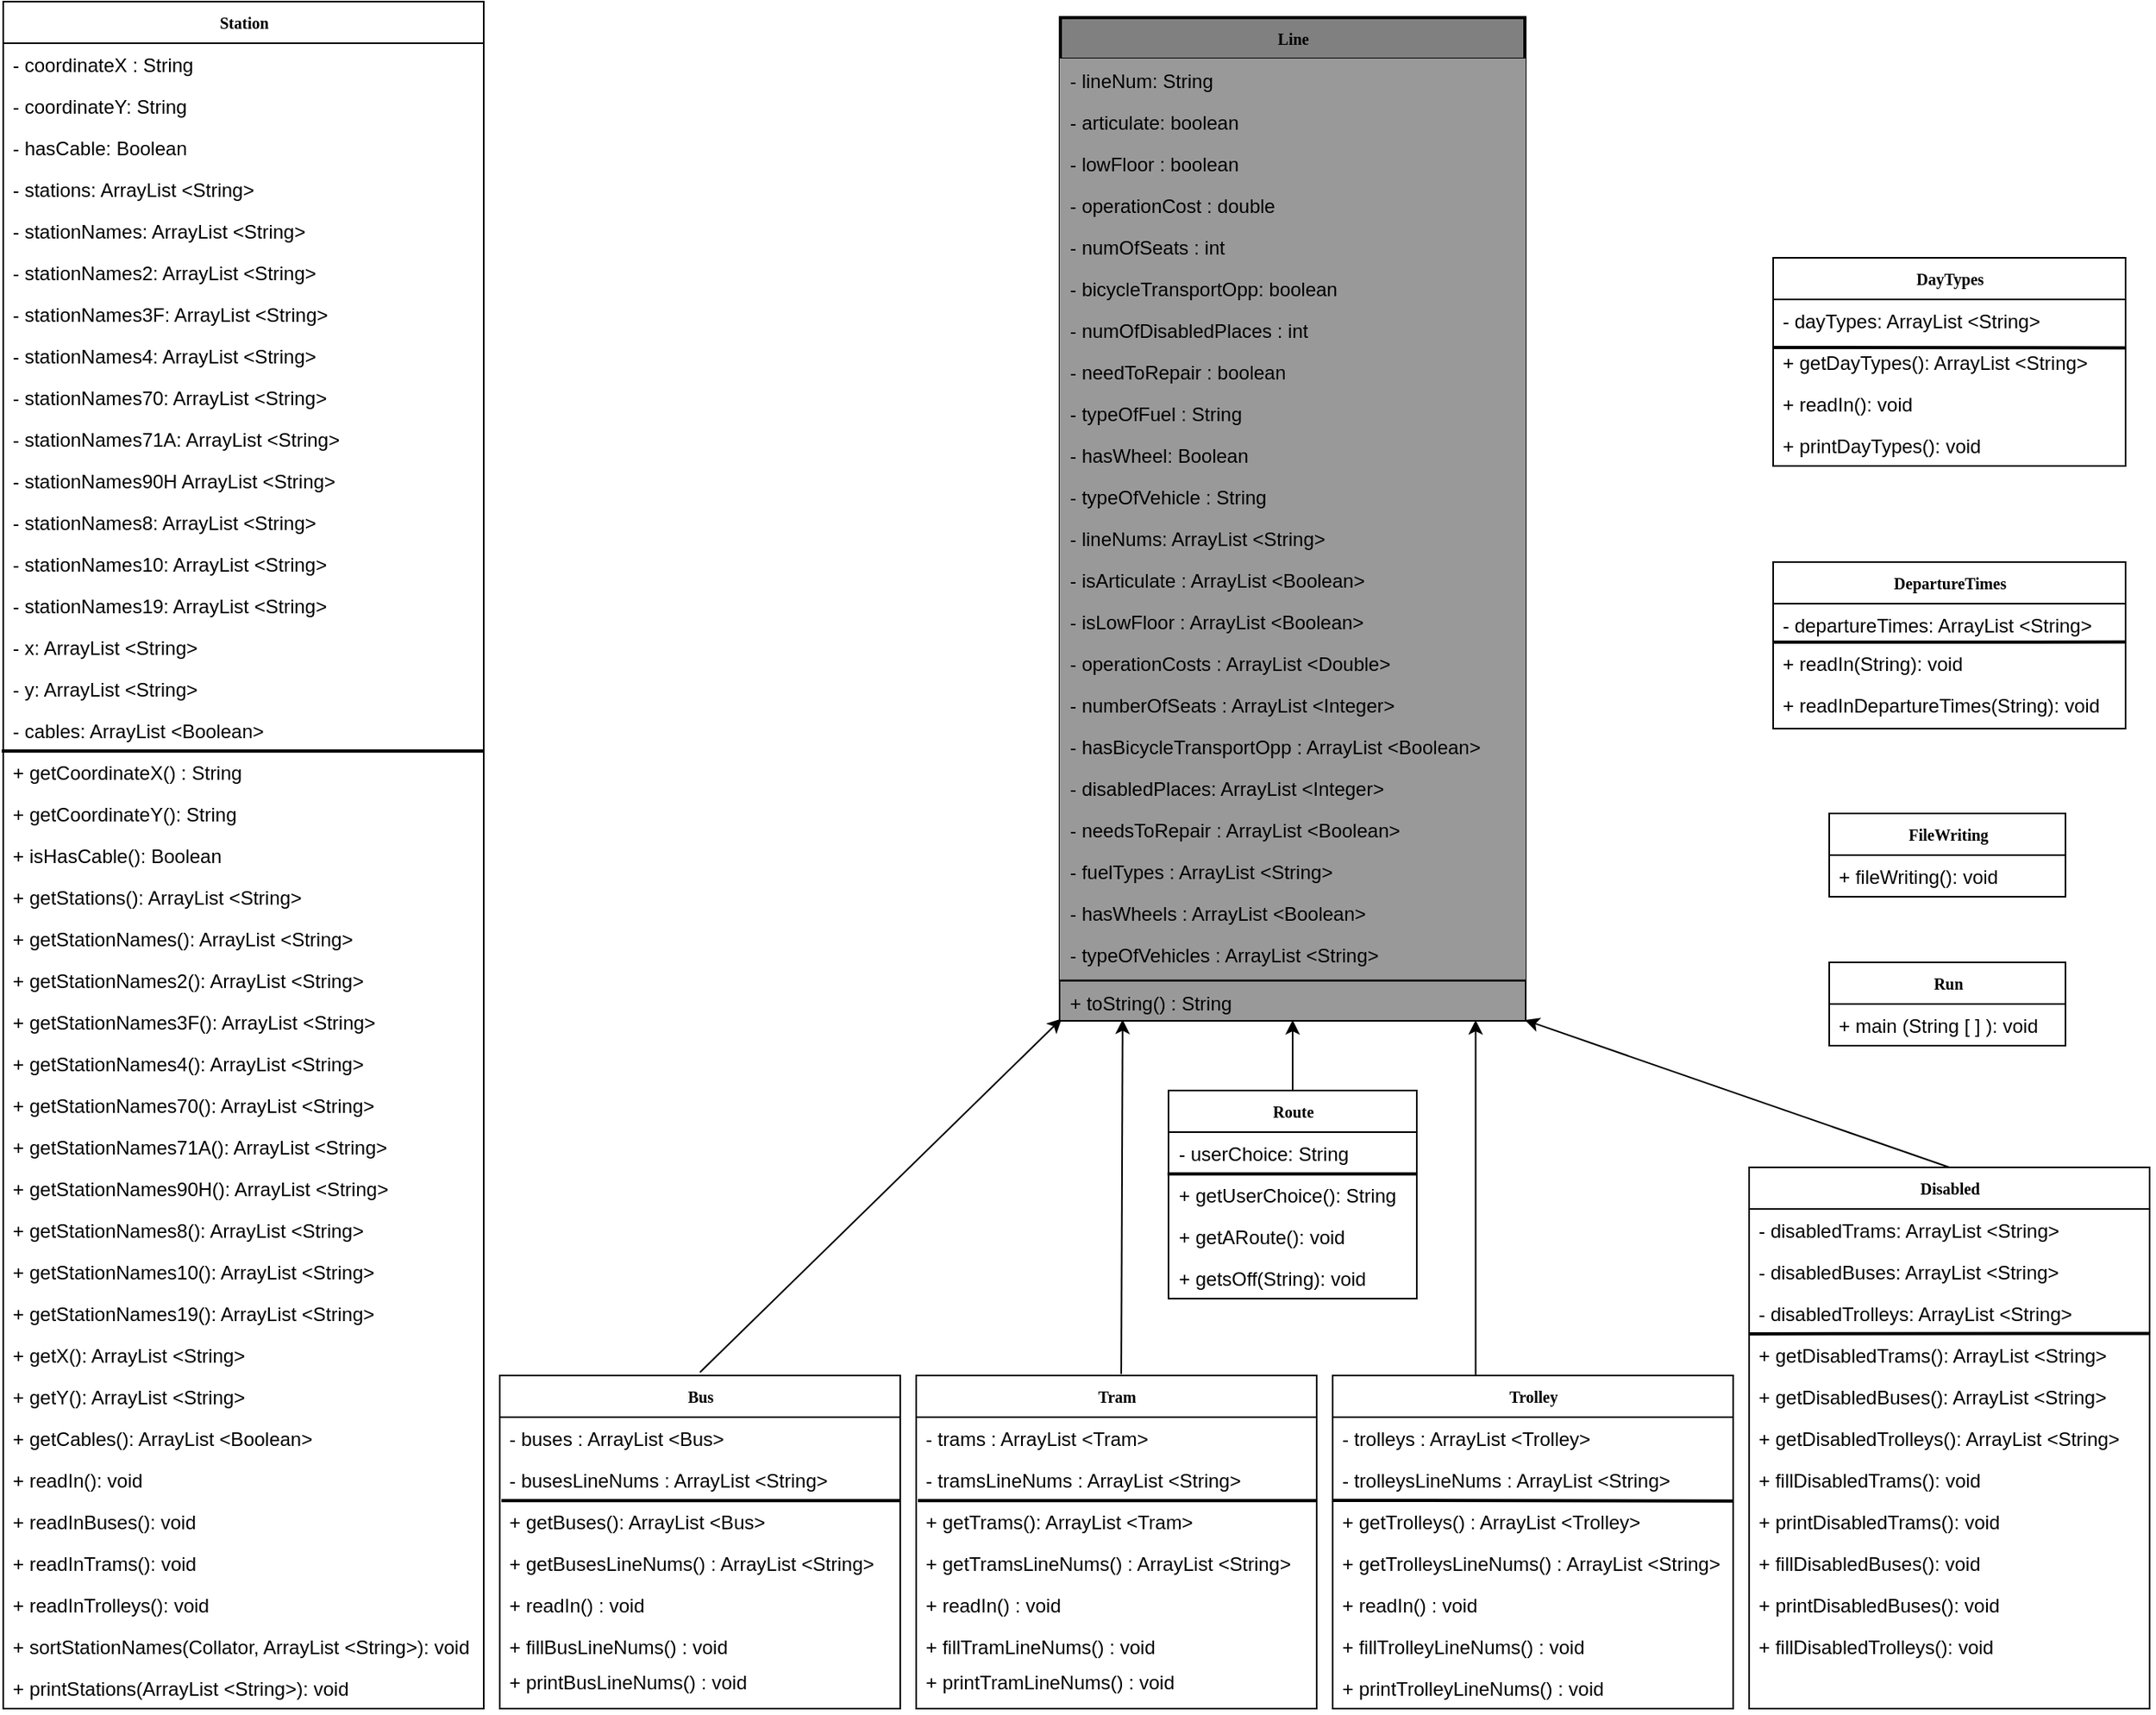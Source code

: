 <mxfile version="13.2.2" type="device"><diagram name="Page-1" id="c4acf3e9-155e-7222-9cf6-157b1a14988f"><mxGraphModel dx="2144" dy="1814" grid="1" gridSize="10" guides="1" tooltips="1" connect="1" arrows="1" fold="1" page="1" pageScale="1" pageWidth="850" pageHeight="1100" background="#ffffff" math="0" shadow="0"><root><mxCell id="0"/><mxCell id="1" parent="0"/><mxCell id="ABqnZCk6L274UuKTxLU0-29" value="" style="endArrow=classic;html=1;exitX=0.5;exitY=0;exitDx=0;exitDy=0;entryX=0.003;entryY=0.961;entryDx=0;entryDy=0;entryPerimeter=0;" parent="1" target="GNbWT-P8hQICx_wpPQu3-2" edge="1"><mxGeometry width="50" height="50" relative="1" as="geometry"><mxPoint x="-125" y="-234" as="sourcePoint"/><mxPoint x="12" y="-460" as="targetPoint"/></mxGeometry></mxCell><mxCell id="ABqnZCk6L274UuKTxLU0-30" value="" style="endArrow=classic;html=1;entryX=0.134;entryY=0.988;entryDx=0;entryDy=0;entryPerimeter=0;exitX=0.512;exitY=-0.004;exitDx=0;exitDy=0;exitPerimeter=0;" parent="1" source="GNbWT-P8hQICx_wpPQu3-12" target="GNbWT-P8hQICx_wpPQu3-2" edge="1"><mxGeometry width="50" height="50" relative="1" as="geometry"><mxPoint x="139" y="-240" as="sourcePoint"/><mxPoint x="50" y="-460" as="targetPoint"/></mxGeometry></mxCell><mxCell id="ABqnZCk6L274UuKTxLU0-31" value="" style="endArrow=classic;html=1;entryX=0.894;entryY=1.002;entryDx=0;entryDy=0;entryPerimeter=0;exitX=0.357;exitY=0;exitDx=0;exitDy=0;exitPerimeter=0;" parent="1" target="GNbWT-P8hQICx_wpPQu3-2" edge="1" source="GNbWT-P8hQICx_wpPQu3-22"><mxGeometry width="50" height="50" relative="1" as="geometry"><mxPoint x="363" y="-230" as="sourcePoint"/><mxPoint x="270" y="-450" as="targetPoint"/></mxGeometry></mxCell><mxCell id="ABqnZCk6L274UuKTxLU0-34" value="" style="endArrow=classic;html=1;exitX=0.5;exitY=0;exitDx=0;exitDy=0;" parent="1" source="ABqnZCk6L274UuKTxLU0-10" target="GNbWT-P8hQICx_wpPQu3-2" edge="1"><mxGeometry width="50" height="50" relative="1" as="geometry"><mxPoint x="430" y="140" as="sourcePoint"/><mxPoint x="323" y="-420" as="targetPoint"/></mxGeometry></mxCell><mxCell id="0bsyB0_7KOHTka2Amumv-54" value="" style="endArrow=classic;html=1;exitX=0.5;exitY=0;exitDx=0;exitDy=0;entryX=1;entryY=1;entryDx=0;entryDy=0;entryPerimeter=0;" edge="1" parent="1" source="0bsyB0_7KOHTka2Amumv-55" target="GNbWT-P8hQICx_wpPQu3-2"><mxGeometry width="50" height="50" relative="1" as="geometry"><mxPoint x="430" y="901.4" as="sourcePoint"/><mxPoint x="10.87" y="-280" as="targetPoint"/></mxGeometry></mxCell><mxCell id="17acba5748e5396b-44" value="&lt;b&gt;Station&lt;/b&gt;" style="swimlane;html=1;fontStyle=0;childLayout=stackLayout;horizontal=1;startSize=26;fillColor=none;horizontalStack=0;resizeParent=1;resizeLast=0;collapsible=1;marginBottom=0;swimlaneFillColor=#ffffff;rounded=0;shadow=0;comic=0;labelBackgroundColor=none;strokeWidth=1;fontFamily=Verdana;fontSize=10;align=center;" parent="1" vertex="1"><mxGeometry x="-560" y="-1090" width="300" height="1066" as="geometry"/></mxCell><mxCell id="17acba5748e5396b-47" value="- coordinateX : String" style="text;html=1;strokeColor=none;fillColor=none;align=left;verticalAlign=top;spacingLeft=4;spacingRight=4;whiteSpace=wrap;overflow=hidden;rotatable=0;points=[[0,0.5],[1,0.5]];portConstraint=eastwest;" parent="17acba5748e5396b-44" vertex="1"><mxGeometry y="26" width="300" height="26" as="geometry"/></mxCell><mxCell id="17acba5748e5396b-45" value="- coordinateY: String" style="text;html=1;strokeColor=none;fillColor=none;align=left;verticalAlign=top;spacingLeft=4;spacingRight=4;whiteSpace=wrap;overflow=hidden;rotatable=0;points=[[0,0.5],[1,0.5]];portConstraint=eastwest;" parent="17acba5748e5396b-44" vertex="1"><mxGeometry y="52" width="300" height="26" as="geometry"/></mxCell><mxCell id="GNbWT-P8hQICx_wpPQu3-31" value="- hasCable: Boolean" style="text;html=1;strokeColor=none;fillColor=none;align=left;verticalAlign=top;spacingLeft=4;spacingRight=4;whiteSpace=wrap;overflow=hidden;rotatable=0;points=[[0,0.5],[1,0.5]];portConstraint=eastwest;" parent="17acba5748e5396b-44" vertex="1"><mxGeometry y="78" width="300" height="26" as="geometry"/></mxCell><mxCell id="GNbWT-P8hQICx_wpPQu3-33" value="- stations: ArrayList &amp;lt;String&amp;gt;" style="text;html=1;strokeColor=none;fillColor=none;align=left;verticalAlign=top;spacingLeft=4;spacingRight=4;whiteSpace=wrap;overflow=hidden;rotatable=0;points=[[0,0.5],[1,0.5]];portConstraint=eastwest;" parent="17acba5748e5396b-44" vertex="1"><mxGeometry y="104" width="300" height="26" as="geometry"/></mxCell><mxCell id="GNbWT-P8hQICx_wpPQu3-37" value="- stationNames: ArrayList &amp;lt;String&amp;gt;" style="text;html=1;strokeColor=none;fillColor=none;align=left;verticalAlign=top;spacingLeft=4;spacingRight=4;whiteSpace=wrap;overflow=hidden;rotatable=0;points=[[0,0.5],[1,0.5]];portConstraint=eastwest;" parent="17acba5748e5396b-44" vertex="1"><mxGeometry y="130" width="300" height="26" as="geometry"/></mxCell><mxCell id="GNbWT-P8hQICx_wpPQu3-41" value="- stationNames2: ArrayList &amp;lt;String&amp;gt;" style="text;html=1;strokeColor=none;fillColor=none;align=left;verticalAlign=top;spacingLeft=4;spacingRight=4;whiteSpace=wrap;overflow=hidden;rotatable=0;points=[[0,0.5],[1,0.5]];portConstraint=eastwest;" parent="17acba5748e5396b-44" vertex="1"><mxGeometry y="156" width="300" height="26" as="geometry"/></mxCell><mxCell id="GNbWT-P8hQICx_wpPQu3-42" value="- stationNames3F: ArrayList &amp;lt;String&amp;gt;" style="text;html=1;strokeColor=none;fillColor=none;align=left;verticalAlign=top;spacingLeft=4;spacingRight=4;whiteSpace=wrap;overflow=hidden;rotatable=0;points=[[0,0.5],[1,0.5]];portConstraint=eastwest;" parent="17acba5748e5396b-44" vertex="1"><mxGeometry y="182" width="300" height="26" as="geometry"/></mxCell><mxCell id="GNbWT-P8hQICx_wpPQu3-39" value="- stationNames4: ArrayList &amp;lt;String&amp;gt;" style="text;html=1;strokeColor=none;fillColor=none;align=left;verticalAlign=top;spacingLeft=4;spacingRight=4;whiteSpace=wrap;overflow=hidden;rotatable=0;points=[[0,0.5],[1,0.5]];portConstraint=eastwest;" parent="17acba5748e5396b-44" vertex="1"><mxGeometry y="208" width="300" height="26" as="geometry"/></mxCell><mxCell id="GNbWT-P8hQICx_wpPQu3-40" value="- stationNames70: ArrayList &amp;lt;String&amp;gt;" style="text;html=1;strokeColor=none;fillColor=none;align=left;verticalAlign=top;spacingLeft=4;spacingRight=4;whiteSpace=wrap;overflow=hidden;rotatable=0;points=[[0,0.5],[1,0.5]];portConstraint=eastwest;" parent="17acba5748e5396b-44" vertex="1"><mxGeometry y="234" width="300" height="26" as="geometry"/></mxCell><mxCell id="GNbWT-P8hQICx_wpPQu3-38" value="- stationNames71A: ArrayList &amp;lt;String&amp;gt;" style="text;html=1;strokeColor=none;fillColor=none;align=left;verticalAlign=top;spacingLeft=4;spacingRight=4;whiteSpace=wrap;overflow=hidden;rotatable=0;points=[[0,0.5],[1,0.5]];portConstraint=eastwest;" parent="17acba5748e5396b-44" vertex="1"><mxGeometry y="260" width="300" height="26" as="geometry"/></mxCell><mxCell id="GNbWT-P8hQICx_wpPQu3-35" value="&lt;span&gt;- stationNames90H ArrayList &amp;lt;String&amp;gt;&lt;/span&gt;" style="text;html=1;strokeColor=none;fillColor=none;align=left;verticalAlign=top;spacingLeft=4;spacingRight=4;whiteSpace=wrap;overflow=hidden;rotatable=0;points=[[0,0.5],[1,0.5]];portConstraint=eastwest;" parent="17acba5748e5396b-44" vertex="1"><mxGeometry y="286" width="300" height="26" as="geometry"/></mxCell><mxCell id="GNbWT-P8hQICx_wpPQu3-36" value="- stationNames8: ArrayList &amp;lt;String&amp;gt;" style="text;html=1;strokeColor=none;fillColor=none;align=left;verticalAlign=top;spacingLeft=4;spacingRight=4;whiteSpace=wrap;overflow=hidden;rotatable=0;points=[[0,0.5],[1,0.5]];portConstraint=eastwest;" parent="17acba5748e5396b-44" vertex="1"><mxGeometry y="312" width="300" height="26" as="geometry"/></mxCell><mxCell id="GNbWT-P8hQICx_wpPQu3-34" value="- stationNames10: ArrayList &amp;lt;String&amp;gt;" style="text;html=1;strokeColor=none;fillColor=none;align=left;verticalAlign=top;spacingLeft=4;spacingRight=4;whiteSpace=wrap;overflow=hidden;rotatable=0;points=[[0,0.5],[1,0.5]];portConstraint=eastwest;" parent="17acba5748e5396b-44" vertex="1"><mxGeometry y="338" width="300" height="26" as="geometry"/></mxCell><mxCell id="GNbWT-P8hQICx_wpPQu3-32" value="- stationNames19: ArrayList &amp;lt;String&amp;gt;" style="text;html=1;strokeColor=none;fillColor=none;align=left;verticalAlign=top;spacingLeft=4;spacingRight=4;whiteSpace=wrap;overflow=hidden;rotatable=0;points=[[0,0.5],[1,0.5]];portConstraint=eastwest;" parent="17acba5748e5396b-44" vertex="1"><mxGeometry y="364" width="300" height="26" as="geometry"/></mxCell><mxCell id="GNbWT-P8hQICx_wpPQu3-51" value="- x: ArrayList &amp;lt;String&amp;gt;" style="text;html=1;strokeColor=none;fillColor=none;align=left;verticalAlign=top;spacingLeft=4;spacingRight=4;whiteSpace=wrap;overflow=hidden;rotatable=0;points=[[0,0.5],[1,0.5]];portConstraint=eastwest;" parent="17acba5748e5396b-44" vertex="1"><mxGeometry y="390" width="300" height="26" as="geometry"/></mxCell><mxCell id="0bsyB0_7KOHTka2Amumv-33" value="- y: ArrayList &amp;lt;String&amp;gt;" style="text;html=1;strokeColor=none;fillColor=none;align=left;verticalAlign=top;spacingLeft=4;spacingRight=4;whiteSpace=wrap;overflow=hidden;rotatable=0;points=[[0,0.5],[1,0.5]];portConstraint=eastwest;" vertex="1" parent="17acba5748e5396b-44"><mxGeometry y="416" width="300" height="26" as="geometry"/></mxCell><mxCell id="GNbWT-P8hQICx_wpPQu3-47" value="- cables: ArrayList &amp;lt;Boolean&amp;gt;" style="text;html=1;strokeColor=none;fillColor=none;align=left;verticalAlign=top;spacingLeft=4;spacingRight=4;whiteSpace=wrap;overflow=hidden;rotatable=0;points=[[0,0.5],[1,0.5]];portConstraint=eastwest;" parent="17acba5748e5396b-44" vertex="1"><mxGeometry y="442" width="300" height="26" as="geometry"/></mxCell><mxCell id="0bsyB0_7KOHTka2Amumv-18" value="+ getCoordinateX() : String" style="text;html=1;strokeColor=none;fillColor=none;align=left;verticalAlign=top;spacingLeft=4;spacingRight=4;whiteSpace=wrap;overflow=hidden;rotatable=0;points=[[0,0.5],[1,0.5]];portConstraint=eastwest;" vertex="1" parent="17acba5748e5396b-44"><mxGeometry y="468" width="300" height="26" as="geometry"/></mxCell><mxCell id="0bsyB0_7KOHTka2Amumv-19" value="+ getCoordinateY(): String" style="text;html=1;strokeColor=none;fillColor=none;align=left;verticalAlign=top;spacingLeft=4;spacingRight=4;whiteSpace=wrap;overflow=hidden;rotatable=0;points=[[0,0.5],[1,0.5]];portConstraint=eastwest;" vertex="1" parent="17acba5748e5396b-44"><mxGeometry y="494" width="300" height="26" as="geometry"/></mxCell><mxCell id="0bsyB0_7KOHTka2Amumv-20" value="+ isHasCable(): Boolean" style="text;html=1;strokeColor=none;fillColor=none;align=left;verticalAlign=top;spacingLeft=4;spacingRight=4;whiteSpace=wrap;overflow=hidden;rotatable=0;points=[[0,0.5],[1,0.5]];portConstraint=eastwest;" vertex="1" parent="17acba5748e5396b-44"><mxGeometry y="520" width="300" height="26" as="geometry"/></mxCell><mxCell id="0bsyB0_7KOHTka2Amumv-21" value="+ getStations(): ArrayList &amp;lt;String&amp;gt;" style="text;html=1;strokeColor=none;fillColor=none;align=left;verticalAlign=top;spacingLeft=4;spacingRight=4;whiteSpace=wrap;overflow=hidden;rotatable=0;points=[[0,0.5],[1,0.5]];portConstraint=eastwest;" vertex="1" parent="17acba5748e5396b-44"><mxGeometry y="546" width="300" height="26" as="geometry"/></mxCell><mxCell id="0bsyB0_7KOHTka2Amumv-22" value="+ getStationNames(): ArrayList &amp;lt;String&amp;gt;" style="text;html=1;strokeColor=none;fillColor=none;align=left;verticalAlign=top;spacingLeft=4;spacingRight=4;whiteSpace=wrap;overflow=hidden;rotatable=0;points=[[0,0.5],[1,0.5]];portConstraint=eastwest;" vertex="1" parent="17acba5748e5396b-44"><mxGeometry y="572" width="300" height="26" as="geometry"/></mxCell><mxCell id="0bsyB0_7KOHTka2Amumv-23" value="+ getStationNames2(): ArrayList &amp;lt;String&amp;gt;" style="text;html=1;strokeColor=none;fillColor=none;align=left;verticalAlign=top;spacingLeft=4;spacingRight=4;whiteSpace=wrap;overflow=hidden;rotatable=0;points=[[0,0.5],[1,0.5]];portConstraint=eastwest;" vertex="1" parent="17acba5748e5396b-44"><mxGeometry y="598" width="300" height="26" as="geometry"/></mxCell><mxCell id="0bsyB0_7KOHTka2Amumv-24" value="+ getStationNames3F(): ArrayList &amp;lt;String&amp;gt;" style="text;html=1;strokeColor=none;fillColor=none;align=left;verticalAlign=top;spacingLeft=4;spacingRight=4;whiteSpace=wrap;overflow=hidden;rotatable=0;points=[[0,0.5],[1,0.5]];portConstraint=eastwest;" vertex="1" parent="17acba5748e5396b-44"><mxGeometry y="624" width="300" height="26" as="geometry"/></mxCell><mxCell id="0bsyB0_7KOHTka2Amumv-25" value="+ getStationNames4(): ArrayList &amp;lt;String&amp;gt;" style="text;html=1;strokeColor=none;fillColor=none;align=left;verticalAlign=top;spacingLeft=4;spacingRight=4;whiteSpace=wrap;overflow=hidden;rotatable=0;points=[[0,0.5],[1,0.5]];portConstraint=eastwest;" vertex="1" parent="17acba5748e5396b-44"><mxGeometry y="650" width="300" height="26" as="geometry"/></mxCell><mxCell id="0bsyB0_7KOHTka2Amumv-26" value="+ getStationNames70(): ArrayList &amp;lt;String&amp;gt;" style="text;html=1;strokeColor=none;fillColor=none;align=left;verticalAlign=top;spacingLeft=4;spacingRight=4;whiteSpace=wrap;overflow=hidden;rotatable=0;points=[[0,0.5],[1,0.5]];portConstraint=eastwest;" vertex="1" parent="17acba5748e5396b-44"><mxGeometry y="676" width="300" height="26" as="geometry"/></mxCell><mxCell id="0bsyB0_7KOHTka2Amumv-27" value="+ getStationNames71A(): ArrayList &amp;lt;String&amp;gt;" style="text;html=1;strokeColor=none;fillColor=none;align=left;verticalAlign=top;spacingLeft=4;spacingRight=4;whiteSpace=wrap;overflow=hidden;rotatable=0;points=[[0,0.5],[1,0.5]];portConstraint=eastwest;" vertex="1" parent="17acba5748e5396b-44"><mxGeometry y="702" width="300" height="26" as="geometry"/></mxCell><mxCell id="0bsyB0_7KOHTka2Amumv-28" value="+ getStationNames90H(): ArrayList &amp;lt;String&amp;gt;" style="text;html=1;strokeColor=none;fillColor=none;align=left;verticalAlign=top;spacingLeft=4;spacingRight=4;whiteSpace=wrap;overflow=hidden;rotatable=0;points=[[0,0.5],[1,0.5]];portConstraint=eastwest;" vertex="1" parent="17acba5748e5396b-44"><mxGeometry y="728" width="300" height="26" as="geometry"/></mxCell><mxCell id="0bsyB0_7KOHTka2Amumv-29" value="+ getStationNames8(): ArrayList &amp;lt;String&amp;gt;" style="text;html=1;strokeColor=none;fillColor=none;align=left;verticalAlign=top;spacingLeft=4;spacingRight=4;whiteSpace=wrap;overflow=hidden;rotatable=0;points=[[0,0.5],[1,0.5]];portConstraint=eastwest;" vertex="1" parent="17acba5748e5396b-44"><mxGeometry y="754" width="300" height="26" as="geometry"/></mxCell><mxCell id="0bsyB0_7KOHTka2Amumv-30" value="+ getStationNames10(): ArrayList &amp;lt;String&amp;gt;" style="text;html=1;strokeColor=none;fillColor=none;align=left;verticalAlign=top;spacingLeft=4;spacingRight=4;whiteSpace=wrap;overflow=hidden;rotatable=0;points=[[0,0.5],[1,0.5]];portConstraint=eastwest;" vertex="1" parent="17acba5748e5396b-44"><mxGeometry y="780" width="300" height="26" as="geometry"/></mxCell><mxCell id="0bsyB0_7KOHTka2Amumv-31" value="+ getStationNames19(): ArrayList &amp;lt;String&amp;gt;" style="text;html=1;strokeColor=none;fillColor=none;align=left;verticalAlign=top;spacingLeft=4;spacingRight=4;whiteSpace=wrap;overflow=hidden;rotatable=0;points=[[0,0.5],[1,0.5]];portConstraint=eastwest;" vertex="1" parent="17acba5748e5396b-44"><mxGeometry y="806" width="300" height="26" as="geometry"/></mxCell><mxCell id="0bsyB0_7KOHTka2Amumv-32" value="+ getX(): ArrayList &amp;lt;String&amp;gt;" style="text;html=1;strokeColor=none;fillColor=none;align=left;verticalAlign=top;spacingLeft=4;spacingRight=4;whiteSpace=wrap;overflow=hidden;rotatable=0;points=[[0,0.5],[1,0.5]];portConstraint=eastwest;" vertex="1" parent="17acba5748e5396b-44"><mxGeometry y="832" width="300" height="26" as="geometry"/></mxCell><mxCell id="GNbWT-P8hQICx_wpPQu3-50" value="+ getY(): ArrayList &amp;lt;String&amp;gt;" style="text;html=1;strokeColor=none;fillColor=none;align=left;verticalAlign=top;spacingLeft=4;spacingRight=4;whiteSpace=wrap;overflow=hidden;rotatable=0;points=[[0,0.5],[1,0.5]];portConstraint=eastwest;" parent="17acba5748e5396b-44" vertex="1"><mxGeometry y="858" width="300" height="26" as="geometry"/></mxCell><mxCell id="0bsyB0_7KOHTka2Amumv-34" value="+ getCables(): ArrayList &amp;lt;Boolean&amp;gt;" style="text;html=1;strokeColor=none;fillColor=none;align=left;verticalAlign=top;spacingLeft=4;spacingRight=4;whiteSpace=wrap;overflow=hidden;rotatable=0;points=[[0,0.5],[1,0.5]];portConstraint=eastwest;" vertex="1" parent="17acba5748e5396b-44"><mxGeometry y="884" width="300" height="26" as="geometry"/></mxCell><mxCell id="GNbWT-P8hQICx_wpPQu3-46" value="+ readIn(): void" style="text;html=1;strokeColor=none;fillColor=none;align=left;verticalAlign=top;spacingLeft=4;spacingRight=4;whiteSpace=wrap;overflow=hidden;rotatable=0;points=[[0,0.5],[1,0.5]];portConstraint=eastwest;" parent="17acba5748e5396b-44" vertex="1"><mxGeometry y="910" width="300" height="26" as="geometry"/></mxCell><mxCell id="GNbWT-P8hQICx_wpPQu3-48" value="+ readInBuses(): void" style="text;html=1;strokeColor=none;fillColor=none;align=left;verticalAlign=top;spacingLeft=4;spacingRight=4;whiteSpace=wrap;overflow=hidden;rotatable=0;points=[[0,0.5],[1,0.5]];portConstraint=eastwest;" parent="17acba5748e5396b-44" vertex="1"><mxGeometry y="936" width="300" height="26" as="geometry"/></mxCell><mxCell id="GNbWT-P8hQICx_wpPQu3-44" value="+ readInTrams(): void" style="text;html=1;strokeColor=none;fillColor=none;align=left;verticalAlign=top;spacingLeft=4;spacingRight=4;whiteSpace=wrap;overflow=hidden;rotatable=0;points=[[0,0.5],[1,0.5]];portConstraint=eastwest;" parent="17acba5748e5396b-44" vertex="1"><mxGeometry y="962" width="300" height="26" as="geometry"/></mxCell><mxCell id="GNbWT-P8hQICx_wpPQu3-45" value="+ readInTrolleys(): void" style="text;html=1;strokeColor=none;fillColor=none;align=left;verticalAlign=top;spacingLeft=4;spacingRight=4;whiteSpace=wrap;overflow=hidden;rotatable=0;points=[[0,0.5],[1,0.5]];portConstraint=eastwest;" parent="17acba5748e5396b-44" vertex="1"><mxGeometry y="988" width="300" height="26" as="geometry"/></mxCell><mxCell id="GNbWT-P8hQICx_wpPQu3-43" value="+ sortStationNames(Collator, ArrayList &amp;lt;String&amp;gt;): void" style="text;html=1;strokeColor=none;fillColor=none;align=left;verticalAlign=top;spacingLeft=4;spacingRight=4;whiteSpace=wrap;overflow=hidden;rotatable=0;points=[[0,0.5],[1,0.5]];portConstraint=eastwest;" parent="17acba5748e5396b-44" vertex="1"><mxGeometry y="1014" width="300" height="26" as="geometry"/></mxCell><mxCell id="GNbWT-P8hQICx_wpPQu3-49" value="+ printStations(ArrayList &amp;lt;String&amp;gt;): void" style="text;html=1;strokeColor=none;fillColor=none;align=left;verticalAlign=top;spacingLeft=4;spacingRight=4;whiteSpace=wrap;overflow=hidden;rotatable=0;points=[[0,0.5],[1,0.5]];portConstraint=eastwest;" parent="17acba5748e5396b-44" vertex="1"><mxGeometry y="1040" width="300" height="26" as="geometry"/></mxCell><mxCell id="0bsyB0_7KOHTka2Amumv-68" value="" style="endArrow=none;html=1;exitX=1;exitY=0.001;exitDx=0;exitDy=0;exitPerimeter=0;entryX=-0.003;entryY=0.001;entryDx=0;entryDy=0;entryPerimeter=0;strokeWidth=2;" edge="1" parent="17acba5748e5396b-44" source="0bsyB0_7KOHTka2Amumv-18" target="0bsyB0_7KOHTka2Amumv-18"><mxGeometry width="50" height="50" relative="1" as="geometry"><mxPoint x="-100" y="485" as="sourcePoint"/><mxPoint x="-50" y="435" as="targetPoint"/></mxGeometry></mxCell><mxCell id="17acba5748e5396b-20" value="&lt;b&gt;Line&lt;/b&gt;" style="swimlane;html=1;fontStyle=0;childLayout=stackLayout;horizontal=1;startSize=26;fillColor=#808080;horizontalStack=0;resizeParent=1;resizeLast=0;collapsible=1;marginBottom=0;swimlaneFillColor=none;rounded=0;shadow=0;comic=0;labelBackgroundColor=none;strokeWidth=2;fontFamily=Verdana;fontSize=10;align=center;" parent="1" vertex="1"><mxGeometry x="100" y="-1080" width="290" height="626" as="geometry"/></mxCell><mxCell id="17acba5748e5396b-21" value="- lineNum: String" style="text;html=1;strokeColor=#999999;fillColor=#999999;align=left;verticalAlign=top;spacingLeft=4;spacingRight=4;whiteSpace=wrap;overflow=hidden;rotatable=0;points=[[0,0.5],[1,0.5]];portConstraint=eastwest;" parent="17acba5748e5396b-20" vertex="1"><mxGeometry y="26" width="290" height="26" as="geometry"/></mxCell><mxCell id="17acba5748e5396b-24" value="- articulate: boolean" style="text;html=1;strokeColor=#999999;fillColor=#999999;align=left;verticalAlign=top;spacingLeft=4;spacingRight=4;whiteSpace=wrap;overflow=hidden;rotatable=0;points=[[0,0.5],[1,0.5]];portConstraint=eastwest;strokeWidth=1;" parent="17acba5748e5396b-20" vertex="1"><mxGeometry y="52" width="290" height="26" as="geometry"/></mxCell><mxCell id="71iJw6sncIpOPHcEzbq1-1" value="- lowFloor : boolean" style="text;html=1;strokeColor=#999999;fillColor=#999999;align=left;verticalAlign=top;spacingLeft=4;spacingRight=4;whiteSpace=wrap;overflow=hidden;rotatable=0;points=[[0,0.5],[1,0.5]];portConstraint=eastwest;strokeWidth=1;" parent="17acba5748e5396b-20" vertex="1"><mxGeometry y="78" width="290" height="26" as="geometry"/></mxCell><mxCell id="71iJw6sncIpOPHcEzbq1-2" value="- operationCost : double" style="text;html=1;strokeColor=#999999;fillColor=#999999;align=left;verticalAlign=top;spacingLeft=4;spacingRight=4;whiteSpace=wrap;overflow=hidden;rotatable=0;points=[[0,0.5],[1,0.5]];portConstraint=eastwest;strokeWidth=1;" parent="17acba5748e5396b-20" vertex="1"><mxGeometry y="104" width="290" height="26" as="geometry"/></mxCell><mxCell id="71iJw6sncIpOPHcEzbq1-3" value="- numOfSeats : int" style="text;html=1;strokeColor=#999999;fillColor=#999999;align=left;verticalAlign=top;spacingLeft=4;spacingRight=4;whiteSpace=wrap;overflow=hidden;rotatable=0;points=[[0,0.5],[1,0.5]];portConstraint=eastwest;strokeWidth=1;" parent="17acba5748e5396b-20" vertex="1"><mxGeometry y="130" width="290" height="26" as="geometry"/></mxCell><mxCell id="71iJw6sncIpOPHcEzbq1-4" value="- bicycleTransportOpp: boolean" style="text;html=1;strokeColor=#999999;fillColor=#999999;align=left;verticalAlign=top;spacingLeft=4;spacingRight=4;whiteSpace=wrap;overflow=hidden;rotatable=0;points=[[0,0.5],[1,0.5]];portConstraint=eastwest;strokeWidth=1;" parent="17acba5748e5396b-20" vertex="1"><mxGeometry y="156" width="290" height="26" as="geometry"/></mxCell><mxCell id="71iJw6sncIpOPHcEzbq1-5" value="- numOfDisabledPlaces : int" style="text;html=1;strokeColor=#999999;fillColor=#999999;align=left;verticalAlign=top;spacingLeft=4;spacingRight=4;whiteSpace=wrap;overflow=hidden;rotatable=0;points=[[0,0.5],[1,0.5]];portConstraint=eastwest;strokeWidth=1;" parent="17acba5748e5396b-20" vertex="1"><mxGeometry y="182" width="290" height="26" as="geometry"/></mxCell><mxCell id="71iJw6sncIpOPHcEzbq1-6" value="- needToRepair : boolean" style="text;html=1;strokeColor=#999999;fillColor=#999999;align=left;verticalAlign=top;spacingLeft=4;spacingRight=4;whiteSpace=wrap;overflow=hidden;rotatable=0;points=[[0,0.5],[1,0.5]];portConstraint=eastwest;strokeWidth=1;" parent="17acba5748e5396b-20" vertex="1"><mxGeometry y="208" width="290" height="26" as="geometry"/></mxCell><mxCell id="71iJw6sncIpOPHcEzbq1-7" value="- typeOfFuel : String" style="text;html=1;strokeColor=#999999;fillColor=#999999;align=left;verticalAlign=top;spacingLeft=4;spacingRight=4;whiteSpace=wrap;overflow=hidden;rotatable=0;points=[[0,0.5],[1,0.5]];portConstraint=eastwest;strokeWidth=1;" parent="17acba5748e5396b-20" vertex="1"><mxGeometry y="234" width="290" height="26" as="geometry"/></mxCell><mxCell id="0bsyB0_7KOHTka2Amumv-73" value="- hasWheel: Boolean" style="text;html=1;strokeColor=#999999;fillColor=#999999;align=left;verticalAlign=top;spacingLeft=4;spacingRight=4;whiteSpace=wrap;overflow=hidden;rotatable=0;points=[[0,0.5],[1,0.5]];portConstraint=eastwest;strokeWidth=1;" vertex="1" parent="17acba5748e5396b-20"><mxGeometry y="260" width="290" height="26" as="geometry"/></mxCell><mxCell id="0bsyB0_7KOHTka2Amumv-74" value="- typeOfVehicle : String" style="text;html=1;strokeColor=#999999;fillColor=#999999;align=left;verticalAlign=top;spacingLeft=4;spacingRight=4;whiteSpace=wrap;overflow=hidden;rotatable=0;points=[[0,0.5],[1,0.5]];portConstraint=eastwest;strokeWidth=1;" vertex="1" parent="17acba5748e5396b-20"><mxGeometry y="286" width="290" height="26" as="geometry"/></mxCell><mxCell id="71iJw6sncIpOPHcEzbq1-8" value="- lineNums: ArrayList &amp;lt;String&amp;gt;" style="text;html=1;strokeColor=#999999;fillColor=#999999;align=left;verticalAlign=top;spacingLeft=4;spacingRight=4;whiteSpace=wrap;overflow=hidden;rotatable=0;points=[[0,0.5],[1,0.5]];portConstraint=eastwest;strokeWidth=1;" parent="17acba5748e5396b-20" vertex="1"><mxGeometry y="312" width="290" height="26" as="geometry"/></mxCell><mxCell id="71iJw6sncIpOPHcEzbq1-9" value="- isArticulate : ArrayList &amp;lt;Boolean&amp;gt;" style="text;html=1;strokeColor=#999999;fillColor=#999999;align=left;verticalAlign=top;spacingLeft=4;spacingRight=4;whiteSpace=wrap;overflow=hidden;rotatable=0;points=[[0,0.5],[1,0.5]];portConstraint=eastwest;strokeWidth=1;" parent="17acba5748e5396b-20" vertex="1"><mxGeometry y="338" width="290" height="26" as="geometry"/></mxCell><mxCell id="71iJw6sncIpOPHcEzbq1-10" value="- isLowFloor : ArrayList &amp;lt;Boolean&amp;gt;" style="text;html=1;strokeColor=#999999;fillColor=#999999;align=left;verticalAlign=top;spacingLeft=4;spacingRight=4;whiteSpace=wrap;overflow=hidden;rotatable=0;points=[[0,0.5],[1,0.5]];portConstraint=eastwest;strokeWidth=1;" parent="17acba5748e5396b-20" vertex="1"><mxGeometry y="364" width="290" height="26" as="geometry"/></mxCell><mxCell id="71iJw6sncIpOPHcEzbq1-11" value="- operationCosts : ArrayList &amp;lt;Double&amp;gt;" style="text;html=1;strokeColor=#999999;fillColor=#999999;align=left;verticalAlign=top;spacingLeft=4;spacingRight=4;whiteSpace=wrap;overflow=hidden;rotatable=0;points=[[0,0.5],[1,0.5]];portConstraint=eastwest;strokeWidth=1;" parent="17acba5748e5396b-20" vertex="1"><mxGeometry y="390" width="290" height="26" as="geometry"/></mxCell><mxCell id="71iJw6sncIpOPHcEzbq1-12" value="- numberOfSeats : ArrayList &amp;lt;Integer&amp;gt;" style="text;html=1;strokeColor=#999999;fillColor=#999999;align=left;verticalAlign=top;spacingLeft=4;spacingRight=4;whiteSpace=wrap;overflow=hidden;rotatable=0;points=[[0,0.5],[1,0.5]];portConstraint=eastwest;strokeWidth=1;" parent="17acba5748e5396b-20" vertex="1"><mxGeometry y="416" width="290" height="26" as="geometry"/></mxCell><mxCell id="71iJw6sncIpOPHcEzbq1-13" value="- hasBicycleTransportOpp : ArrayList &amp;lt;Boolean&amp;gt;" style="text;html=1;strokeColor=#999999;fillColor=#999999;align=left;verticalAlign=top;spacingLeft=4;spacingRight=4;whiteSpace=wrap;overflow=hidden;rotatable=0;points=[[0,0.5],[1,0.5]];portConstraint=eastwest;strokeWidth=1;" parent="17acba5748e5396b-20" vertex="1"><mxGeometry y="442" width="290" height="26" as="geometry"/></mxCell><mxCell id="71iJw6sncIpOPHcEzbq1-15" value="- disabledPlaces: ArrayList &amp;lt;Integer&amp;gt;" style="text;html=1;strokeColor=#999999;fillColor=#999999;align=left;verticalAlign=top;spacingLeft=4;spacingRight=4;whiteSpace=wrap;overflow=hidden;rotatable=0;points=[[0,0.5],[1,0.5]];portConstraint=eastwest;strokeWidth=1;" parent="17acba5748e5396b-20" vertex="1"><mxGeometry y="468" width="290" height="26" as="geometry"/></mxCell><mxCell id="71iJw6sncIpOPHcEzbq1-16" value="- needsToRepair : ArrayList &amp;lt;Boolean&amp;gt;" style="text;html=1;strokeColor=#999999;fillColor=#999999;align=left;verticalAlign=top;spacingLeft=4;spacingRight=4;whiteSpace=wrap;overflow=hidden;rotatable=0;points=[[0,0.5],[1,0.5]];portConstraint=eastwest;strokeWidth=1;" parent="17acba5748e5396b-20" vertex="1"><mxGeometry y="494" width="290" height="26" as="geometry"/></mxCell><mxCell id="71iJw6sncIpOPHcEzbq1-17" value="- fuelTypes : ArrayList &amp;lt;String&amp;gt;" style="text;html=1;strokeColor=#999999;fillColor=#999999;align=left;verticalAlign=top;spacingLeft=4;spacingRight=4;whiteSpace=wrap;overflow=hidden;rotatable=0;points=[[0,0.5],[1,0.5]];portConstraint=eastwest;strokeWidth=1;" parent="17acba5748e5396b-20" vertex="1"><mxGeometry y="520" width="290" height="26" as="geometry"/></mxCell><mxCell id="71iJw6sncIpOPHcEzbq1-18" value="- hasWheels : ArrayList &amp;lt;Boolean&amp;gt;" style="text;html=1;strokeColor=#999999;fillColor=#999999;align=left;verticalAlign=top;spacingLeft=4;spacingRight=4;whiteSpace=wrap;overflow=hidden;rotatable=0;points=[[0,0.5],[1,0.5]];portConstraint=eastwest;strokeWidth=1;" parent="17acba5748e5396b-20" vertex="1"><mxGeometry y="546" width="290" height="26" as="geometry"/></mxCell><mxCell id="71iJw6sncIpOPHcEzbq1-19" value="- typeOfVehicles : ArrayList &amp;lt;String&amp;gt;" style="text;html=1;strokeColor=#999999;fillColor=#999999;align=left;verticalAlign=top;spacingLeft=4;spacingRight=4;whiteSpace=wrap;overflow=hidden;rotatable=0;points=[[0,0.5],[1,0.5]];portConstraint=eastwest;" parent="17acba5748e5396b-20" vertex="1"><mxGeometry y="572" width="290" height="30" as="geometry"/></mxCell><mxCell id="0bsyB0_7KOHTka2Amumv-78" value="" style="endArrow=none;html=1;entryX=-0.002;entryY=-0.012;entryDx=0;entryDy=0;entryPerimeter=0;strokeWidth=2;exitX=1.003;exitY=0.993;exitDx=0;exitDy=0;exitPerimeter=0;" edge="1" parent="17acba5748e5396b-20" source="71iJw6sncIpOPHcEzbq1-19" target="GNbWT-P8hQICx_wpPQu3-2"><mxGeometry width="50" height="50" relative="1" as="geometry"><mxPoint x="290" y="602" as="sourcePoint"/><mxPoint x="40.0" y="602" as="targetPoint"/></mxGeometry></mxCell><mxCell id="GNbWT-P8hQICx_wpPQu3-2" value="+ toString() : String" style="text;html=1;strokeColor=none;fillColor=#999999;align=left;verticalAlign=top;spacingLeft=4;spacingRight=4;whiteSpace=wrap;overflow=hidden;rotatable=0;points=[[0,0.5],[1,0.5]];portConstraint=eastwest;strokeWidth=2;" parent="17acba5748e5396b-20" vertex="1"><mxGeometry y="602" width="290" height="24" as="geometry"/></mxCell><mxCell id="ABqnZCk6L274UuKTxLU0-10" value="&lt;b&gt;Route&lt;/b&gt;" style="swimlane;html=1;fontStyle=0;childLayout=stackLayout;horizontal=1;startSize=26;fillColor=none;horizontalStack=0;resizeParent=1;resizeLast=0;collapsible=1;marginBottom=0;swimlaneFillColor=#ffffff;rounded=0;shadow=0;comic=0;labelBackgroundColor=none;strokeWidth=1;fontFamily=Verdana;fontSize=10;align=center;" parent="1" vertex="1"><mxGeometry x="167.5" y="-410" width="155" height="130" as="geometry"/></mxCell><mxCell id="ABqnZCk6L274UuKTxLU0-11" value="- userChoice: String" style="text;html=1;strokeColor=none;fillColor=none;align=left;verticalAlign=top;spacingLeft=4;spacingRight=4;whiteSpace=wrap;overflow=hidden;rotatable=0;points=[[0,0.5],[1,0.5]];portConstraint=eastwest;" parent="ABqnZCk6L274UuKTxLU0-10" vertex="1"><mxGeometry y="26" width="155" height="26" as="geometry"/></mxCell><mxCell id="0bsyB0_7KOHTka2Amumv-1" value="+ getUserChoice(): String" style="text;html=1;strokeColor=none;fillColor=none;align=left;verticalAlign=top;spacingLeft=4;spacingRight=4;whiteSpace=wrap;overflow=hidden;rotatable=0;points=[[0,0.5],[1,0.5]];portConstraint=eastwest;" vertex="1" parent="ABqnZCk6L274UuKTxLU0-10"><mxGeometry y="52" width="155" height="26" as="geometry"/></mxCell><mxCell id="GNbWT-P8hQICx_wpPQu3-56" value="+ getARoute(): void" style="text;html=1;strokeColor=none;fillColor=none;align=left;verticalAlign=top;spacingLeft=4;spacingRight=4;whiteSpace=wrap;overflow=hidden;rotatable=0;points=[[0,0.5],[1,0.5]];portConstraint=eastwest;" parent="ABqnZCk6L274UuKTxLU0-10" vertex="1"><mxGeometry y="78" width="155" height="26" as="geometry"/></mxCell><mxCell id="GNbWT-P8hQICx_wpPQu3-58" value="+ getsOff(String): void" style="text;html=1;strokeColor=none;fillColor=none;align=left;verticalAlign=top;spacingLeft=4;spacingRight=4;whiteSpace=wrap;overflow=hidden;rotatable=0;points=[[0,0.5],[1,0.5]];portConstraint=eastwest;" parent="ABqnZCk6L274UuKTxLU0-10" vertex="1"><mxGeometry y="104" width="155" height="26" as="geometry"/></mxCell><mxCell id="0bsyB0_7KOHTka2Amumv-72" value="" style="endArrow=none;html=1;exitX=1.002;exitY=1.005;exitDx=0;exitDy=0;exitPerimeter=0;entryX=-0.004;entryY=0.005;entryDx=0;entryDy=0;entryPerimeter=0;strokeWidth=2;" edge="1" parent="ABqnZCk6L274UuKTxLU0-10" source="ABqnZCk6L274UuKTxLU0-11" target="0bsyB0_7KOHTka2Amumv-1"><mxGeometry width="50" height="50" relative="1" as="geometry"><mxPoint x="-50" y="100" as="sourcePoint"/><mxPoint y="50" as="targetPoint"/></mxGeometry></mxCell><mxCell id="ABqnZCk6L274UuKTxLU0-16" value="&lt;b&gt;DepartureTimes&lt;/b&gt;" style="swimlane;html=1;fontStyle=0;childLayout=stackLayout;horizontal=1;startSize=26;fillColor=none;horizontalStack=0;resizeParent=1;resizeLast=0;collapsible=1;marginBottom=0;swimlaneFillColor=#ffffff;rounded=0;shadow=0;comic=0;labelBackgroundColor=none;strokeWidth=1;fontFamily=Verdana;fontSize=10;align=center;" parent="1" vertex="1"><mxGeometry x="545" y="-740" width="220" height="104" as="geometry"/></mxCell><mxCell id="ABqnZCk6L274UuKTxLU0-17" value="- departureTimes: ArrayList &amp;lt;String&amp;gt;" style="text;html=1;strokeColor=none;fillColor=none;align=left;verticalAlign=top;spacingLeft=4;spacingRight=4;whiteSpace=wrap;overflow=hidden;rotatable=0;points=[[0,0.5],[1,0.5]];portConstraint=eastwest;" parent="ABqnZCk6L274UuKTxLU0-16" vertex="1"><mxGeometry y="26" width="220" height="24" as="geometry"/></mxCell><mxCell id="GNbWT-P8hQICx_wpPQu3-65" value="" style="endArrow=none;html=1;strokeWidth=2;entryX=1.002;entryY=-0.003;entryDx=0;entryDy=0;entryPerimeter=0;" parent="ABqnZCk6L274UuKTxLU0-16" target="GNbWT-P8hQICx_wpPQu3-61" edge="1"><mxGeometry width="50" height="50" relative="1" as="geometry"><mxPoint y="50" as="sourcePoint"/><mxPoint x="50" as="targetPoint"/></mxGeometry></mxCell><mxCell id="GNbWT-P8hQICx_wpPQu3-61" value="+ readIn(String): void" style="text;html=1;strokeColor=none;fillColor=none;align=left;verticalAlign=top;spacingLeft=4;spacingRight=4;whiteSpace=wrap;overflow=hidden;rotatable=0;points=[[0,0.5],[1,0.5]];portConstraint=eastwest;" parent="ABqnZCk6L274UuKTxLU0-16" vertex="1"><mxGeometry y="50" width="220" height="26" as="geometry"/></mxCell><mxCell id="ABqnZCk6L274UuKTxLU0-18" value="+ readInDepartureTimes(String): void" style="text;html=1;strokeColor=none;fillColor=none;align=left;verticalAlign=top;spacingLeft=4;spacingRight=4;whiteSpace=wrap;overflow=hidden;rotatable=0;points=[[0,0.5],[1,0.5]];portConstraint=eastwest;" parent="ABqnZCk6L274UuKTxLU0-16" vertex="1"><mxGeometry y="76" width="220" height="26" as="geometry"/></mxCell><mxCell id="ABqnZCk6L274UuKTxLU0-13" value="&lt;b&gt;DayTypes&lt;/b&gt;" style="swimlane;html=1;fontStyle=0;childLayout=stackLayout;horizontal=1;startSize=26;fillColor=none;horizontalStack=0;resizeParent=1;resizeLast=0;collapsible=1;marginBottom=0;swimlaneFillColor=#ffffff;rounded=0;shadow=0;comic=0;labelBackgroundColor=none;strokeWidth=1;fontFamily=Verdana;fontSize=10;align=center;" parent="1" vertex="1"><mxGeometry x="545" y="-930" width="220" height="130" as="geometry"/></mxCell><mxCell id="ABqnZCk6L274UuKTxLU0-14" value="- dayTypes: ArrayList &amp;lt;String&amp;gt;" style="text;html=1;strokeColor=none;fillColor=none;align=left;verticalAlign=top;spacingLeft=4;spacingRight=4;whiteSpace=wrap;overflow=hidden;rotatable=0;points=[[0,0.5],[1,0.5]];portConstraint=eastwest;" parent="ABqnZCk6L274UuKTxLU0-13" vertex="1"><mxGeometry y="26" width="220" height="26" as="geometry"/></mxCell><mxCell id="0bsyB0_7KOHTka2Amumv-17" value="+ getDayTypes(): ArrayList &amp;lt;String&amp;gt;" style="text;html=1;strokeColor=none;fillColor=none;align=left;verticalAlign=top;spacingLeft=4;spacingRight=4;whiteSpace=wrap;overflow=hidden;rotatable=0;points=[[0,0.5],[1,0.5]];portConstraint=eastwest;" vertex="1" parent="ABqnZCk6L274UuKTxLU0-13"><mxGeometry y="52" width="220" height="26" as="geometry"/></mxCell><mxCell id="GNbWT-P8hQICx_wpPQu3-59" value="+ readIn(): void" style="text;html=1;strokeColor=none;fillColor=none;align=left;verticalAlign=top;spacingLeft=4;spacingRight=4;whiteSpace=wrap;overflow=hidden;rotatable=0;points=[[0,0.5],[1,0.5]];portConstraint=eastwest;" parent="ABqnZCk6L274UuKTxLU0-13" vertex="1"><mxGeometry y="78" width="220" height="26" as="geometry"/></mxCell><mxCell id="ABqnZCk6L274UuKTxLU0-15" value="+ printDayTypes(): void" style="text;html=1;strokeColor=none;fillColor=none;align=left;verticalAlign=top;spacingLeft=4;spacingRight=4;whiteSpace=wrap;overflow=hidden;rotatable=0;points=[[0,0.5],[1,0.5]];portConstraint=eastwest;" parent="ABqnZCk6L274UuKTxLU0-13" vertex="1"><mxGeometry y="104" width="220" height="26" as="geometry"/></mxCell><mxCell id="GNbWT-P8hQICx_wpPQu3-60" value="" style="endArrow=none;html=1;strokeWidth=2;entryX=1.001;entryY=0.163;entryDx=0;entryDy=0;entryPerimeter=0;" parent="ABqnZCk6L274UuKTxLU0-13" target="0bsyB0_7KOHTka2Amumv-17" edge="1"><mxGeometry width="50" height="50" relative="1" as="geometry"><mxPoint y="56" as="sourcePoint"/><mxPoint x="201" y="55" as="targetPoint"/></mxGeometry></mxCell><mxCell id="0bsyB0_7KOHTka2Amumv-84" value="&lt;b&gt;Bus&lt;/b&gt;" style="swimlane;html=1;fontStyle=0;childLayout=stackLayout;horizontal=1;startSize=26;fillColor=none;horizontalStack=0;resizeParent=1;resizeLast=0;collapsible=1;marginBottom=0;swimlaneFillColor=#ffffff;rounded=0;shadow=0;comic=0;labelBackgroundColor=none;strokeWidth=1;fontFamily=Verdana;fontSize=10;align=center;" vertex="1" parent="1"><mxGeometry x="-250" y="-232" width="250" height="208" as="geometry"/></mxCell><mxCell id="0bsyB0_7KOHTka2Amumv-85" value="- buses : ArrayList &amp;lt;Bus&amp;gt;" style="text;html=1;strokeColor=none;fillColor=none;align=left;verticalAlign=top;spacingLeft=4;spacingRight=4;whiteSpace=wrap;overflow=hidden;rotatable=0;points=[[0,0.5],[1,0.5]];portConstraint=eastwest;" vertex="1" parent="0bsyB0_7KOHTka2Amumv-84"><mxGeometry y="26" width="250" height="26" as="geometry"/></mxCell><mxCell id="0bsyB0_7KOHTka2Amumv-86" value="- busesLineNums : ArrayList &amp;lt;String&amp;gt;" style="text;html=1;strokeColor=none;fillColor=none;align=left;verticalAlign=top;spacingLeft=4;spacingRight=4;whiteSpace=wrap;overflow=hidden;rotatable=0;points=[[0,0.5],[1,0.5]];portConstraint=eastwest;" vertex="1" parent="0bsyB0_7KOHTka2Amumv-84"><mxGeometry y="52" width="250" height="26" as="geometry"/></mxCell><mxCell id="0bsyB0_7KOHTka2Amumv-87" value="+ getBuses(): ArrayList &amp;lt;Bus&amp;gt;" style="text;html=1;strokeColor=none;fillColor=none;align=left;verticalAlign=top;spacingLeft=4;spacingRight=4;whiteSpace=wrap;overflow=hidden;rotatable=0;points=[[0,0.5],[1,0.5]];portConstraint=eastwest;" vertex="1" parent="0bsyB0_7KOHTka2Amumv-84"><mxGeometry y="78" width="250" height="26" as="geometry"/></mxCell><mxCell id="0bsyB0_7KOHTka2Amumv-88" value="+ getBusesLineNums() : ArrayList &amp;lt;String&amp;gt;" style="text;html=1;strokeColor=none;fillColor=none;align=left;verticalAlign=top;spacingLeft=4;spacingRight=4;whiteSpace=wrap;overflow=hidden;rotatable=0;points=[[0,0.5],[1,0.5]];portConstraint=eastwest;" vertex="1" parent="0bsyB0_7KOHTka2Amumv-84"><mxGeometry y="104" width="250" height="26" as="geometry"/></mxCell><mxCell id="0bsyB0_7KOHTka2Amumv-89" value="+ readIn() : void" style="text;html=1;strokeColor=none;fillColor=none;align=left;verticalAlign=top;spacingLeft=4;spacingRight=4;whiteSpace=wrap;overflow=hidden;rotatable=0;points=[[0,0.5],[1,0.5]];portConstraint=eastwest;" vertex="1" parent="0bsyB0_7KOHTka2Amumv-84"><mxGeometry y="130" width="250" height="26" as="geometry"/></mxCell><mxCell id="0bsyB0_7KOHTka2Amumv-90" value="+ fillBusLineNums() : void" style="text;html=1;strokeColor=none;fillColor=none;align=left;verticalAlign=top;spacingLeft=4;spacingRight=4;whiteSpace=wrap;overflow=hidden;rotatable=0;points=[[0,0.5],[1,0.5]];portConstraint=eastwest;" vertex="1" parent="0bsyB0_7KOHTka2Amumv-84"><mxGeometry y="156" width="250" height="22" as="geometry"/></mxCell><mxCell id="0bsyB0_7KOHTka2Amumv-91" value="+ printBusLineNums() : void" style="text;html=1;strokeColor=none;fillColor=none;align=left;verticalAlign=top;spacingLeft=4;spacingRight=4;whiteSpace=wrap;overflow=hidden;rotatable=0;points=[[0,0.5],[1,0.5]];portConstraint=eastwest;" vertex="1" parent="0bsyB0_7KOHTka2Amumv-84"><mxGeometry y="178" width="250" height="26" as="geometry"/></mxCell><mxCell id="0bsyB0_7KOHTka2Amumv-92" value="" style="endArrow=none;html=1;strokeWidth=2;exitX=0.004;exitY=0.005;exitDx=0;exitDy=0;exitPerimeter=0;entryX=0.999;entryY=0.005;entryDx=0;entryDy=0;entryPerimeter=0;" edge="1" parent="0bsyB0_7KOHTka2Amumv-84" source="0bsyB0_7KOHTka2Amumv-87" target="0bsyB0_7KOHTka2Amumv-87"><mxGeometry width="50" height="50" relative="1" as="geometry"><mxPoint x="270" y="291.5" as="sourcePoint"/><mxPoint x="320" y="241.5" as="targetPoint"/></mxGeometry></mxCell><mxCell id="GNbWT-P8hQICx_wpPQu3-12" value="&lt;b&gt;Tram&lt;/b&gt;" style="swimlane;html=1;fontStyle=0;childLayout=stackLayout;horizontal=1;startSize=26;fillColor=none;horizontalStack=0;resizeParent=1;resizeLast=0;collapsible=1;marginBottom=0;swimlaneFillColor=#ffffff;rounded=0;shadow=0;comic=0;labelBackgroundColor=none;strokeWidth=1;fontFamily=Verdana;fontSize=10;align=center;" parent="1" vertex="1"><mxGeometry x="10" y="-232" width="250" height="208" as="geometry"/></mxCell><mxCell id="GNbWT-P8hQICx_wpPQu3-13" value="- trams : ArrayList &amp;lt;Tram&amp;gt;" style="text;html=1;strokeColor=none;fillColor=none;align=left;verticalAlign=top;spacingLeft=4;spacingRight=4;whiteSpace=wrap;overflow=hidden;rotatable=0;points=[[0,0.5],[1,0.5]];portConstraint=eastwest;" parent="GNbWT-P8hQICx_wpPQu3-12" vertex="1"><mxGeometry y="26" width="250" height="26" as="geometry"/></mxCell><mxCell id="0bsyB0_7KOHTka2Amumv-5" value="- tramsLineNums : ArrayList &amp;lt;String&amp;gt;" style="text;html=1;strokeColor=none;fillColor=none;align=left;verticalAlign=top;spacingLeft=4;spacingRight=4;whiteSpace=wrap;overflow=hidden;rotatable=0;points=[[0,0.5],[1,0.5]];portConstraint=eastwest;" vertex="1" parent="GNbWT-P8hQICx_wpPQu3-12"><mxGeometry y="52" width="250" height="26" as="geometry"/></mxCell><mxCell id="0bsyB0_7KOHTka2Amumv-4" value="+ getTrams(): ArrayList &amp;lt;Tram&amp;gt;" style="text;html=1;strokeColor=none;fillColor=none;align=left;verticalAlign=top;spacingLeft=4;spacingRight=4;whiteSpace=wrap;overflow=hidden;rotatable=0;points=[[0,0.5],[1,0.5]];portConstraint=eastwest;" vertex="1" parent="GNbWT-P8hQICx_wpPQu3-12"><mxGeometry y="78" width="250" height="26" as="geometry"/></mxCell><mxCell id="GNbWT-P8hQICx_wpPQu3-15" value="+ getTramsLineNums() : ArrayList &amp;lt;String&amp;gt;" style="text;html=1;strokeColor=none;fillColor=none;align=left;verticalAlign=top;spacingLeft=4;spacingRight=4;whiteSpace=wrap;overflow=hidden;rotatable=0;points=[[0,0.5],[1,0.5]];portConstraint=eastwest;" parent="GNbWT-P8hQICx_wpPQu3-12" vertex="1"><mxGeometry y="104" width="250" height="26" as="geometry"/></mxCell><mxCell id="GNbWT-P8hQICx_wpPQu3-16" value="+ readIn() : void" style="text;html=1;strokeColor=none;fillColor=none;align=left;verticalAlign=top;spacingLeft=4;spacingRight=4;whiteSpace=wrap;overflow=hidden;rotatable=0;points=[[0,0.5],[1,0.5]];portConstraint=eastwest;" parent="GNbWT-P8hQICx_wpPQu3-12" vertex="1"><mxGeometry y="130" width="250" height="26" as="geometry"/></mxCell><mxCell id="GNbWT-P8hQICx_wpPQu3-17" value="+ fillTramLineNums() : void" style="text;html=1;strokeColor=none;fillColor=none;align=left;verticalAlign=top;spacingLeft=4;spacingRight=4;whiteSpace=wrap;overflow=hidden;rotatable=0;points=[[0,0.5],[1,0.5]];portConstraint=eastwest;" parent="GNbWT-P8hQICx_wpPQu3-12" vertex="1"><mxGeometry y="156" width="250" height="22" as="geometry"/></mxCell><mxCell id="GNbWT-P8hQICx_wpPQu3-18" value="+ printTramLineNums() : void" style="text;html=1;strokeColor=none;fillColor=none;align=left;verticalAlign=top;spacingLeft=4;spacingRight=4;whiteSpace=wrap;overflow=hidden;rotatable=0;points=[[0,0.5],[1,0.5]];portConstraint=eastwest;" parent="GNbWT-P8hQICx_wpPQu3-12" vertex="1"><mxGeometry y="178" width="250" height="26" as="geometry"/></mxCell><mxCell id="GNbWT-P8hQICx_wpPQu3-19" value="" style="endArrow=none;html=1;strokeWidth=2;exitX=0.004;exitY=0.005;exitDx=0;exitDy=0;exitPerimeter=0;entryX=0.999;entryY=0.005;entryDx=0;entryDy=0;entryPerimeter=0;" parent="GNbWT-P8hQICx_wpPQu3-12" source="0bsyB0_7KOHTka2Amumv-4" target="0bsyB0_7KOHTka2Amumv-4" edge="1"><mxGeometry width="50" height="50" relative="1" as="geometry"><mxPoint x="270" y="291.5" as="sourcePoint"/><mxPoint x="320" y="241.5" as="targetPoint"/></mxGeometry></mxCell><mxCell id="GNbWT-P8hQICx_wpPQu3-22" value="&lt;b&gt;Trolley&lt;/b&gt;" style="swimlane;html=1;fontStyle=0;childLayout=stackLayout;horizontal=1;startSize=26;fillColor=none;horizontalStack=0;resizeParent=1;resizeLast=0;collapsible=1;marginBottom=0;swimlaneFillColor=#ffffff;rounded=0;shadow=0;comic=0;labelBackgroundColor=none;strokeWidth=1;fontFamily=Verdana;fontSize=10;align=center;" parent="1" vertex="1"><mxGeometry x="270" y="-232" width="250" height="208" as="geometry"/></mxCell><mxCell id="GNbWT-P8hQICx_wpPQu3-23" value="- trolleys : ArrayList &amp;lt;Trolley&amp;gt;" style="text;html=1;strokeColor=none;fillColor=none;align=left;verticalAlign=top;spacingLeft=4;spacingRight=4;whiteSpace=wrap;overflow=hidden;rotatable=0;points=[[0,0.5],[1,0.5]];portConstraint=eastwest;" parent="GNbWT-P8hQICx_wpPQu3-22" vertex="1"><mxGeometry y="26" width="250" height="26" as="geometry"/></mxCell><mxCell id="0bsyB0_7KOHTka2Amumv-6" value="- trolleysLineNums : ArrayList &amp;lt;String&amp;gt;" style="text;html=1;strokeColor=none;fillColor=none;align=left;verticalAlign=top;spacingLeft=4;spacingRight=4;whiteSpace=wrap;overflow=hidden;rotatable=0;points=[[0,0.5],[1,0.5]];portConstraint=eastwest;" vertex="1" parent="GNbWT-P8hQICx_wpPQu3-22"><mxGeometry y="52" width="250" height="26" as="geometry"/></mxCell><mxCell id="GNbWT-P8hQICx_wpPQu3-30" value="+ getTrolleys() : ArrayList &amp;lt;Trolley&amp;gt;" style="text;html=1;strokeColor=none;fillColor=none;align=left;verticalAlign=top;spacingLeft=4;spacingRight=4;whiteSpace=wrap;overflow=hidden;rotatable=0;points=[[0,0.5],[1,0.5]];portConstraint=eastwest;" parent="GNbWT-P8hQICx_wpPQu3-22" vertex="1"><mxGeometry y="78" width="250" height="26" as="geometry"/></mxCell><mxCell id="GNbWT-P8hQICx_wpPQu3-24" value="+ getTrolleysLineNums() : ArrayList &amp;lt;String&amp;gt;" style="text;html=1;strokeColor=none;fillColor=none;align=left;verticalAlign=top;spacingLeft=4;spacingRight=4;whiteSpace=wrap;overflow=hidden;rotatable=0;points=[[0,0.5],[1,0.5]];portConstraint=eastwest;" parent="GNbWT-P8hQICx_wpPQu3-22" vertex="1"><mxGeometry y="104" width="250" height="26" as="geometry"/></mxCell><mxCell id="GNbWT-P8hQICx_wpPQu3-25" value="+ readIn() : void" style="text;html=1;strokeColor=none;fillColor=none;align=left;verticalAlign=top;spacingLeft=4;spacingRight=4;whiteSpace=wrap;overflow=hidden;rotatable=0;points=[[0,0.5],[1,0.5]];portConstraint=eastwest;" parent="GNbWT-P8hQICx_wpPQu3-22" vertex="1"><mxGeometry y="130" width="250" height="26" as="geometry"/></mxCell><mxCell id="GNbWT-P8hQICx_wpPQu3-26" value="+ fillTrolleyLineNums() : void" style="text;html=1;strokeColor=none;fillColor=none;align=left;verticalAlign=top;spacingLeft=4;spacingRight=4;whiteSpace=wrap;overflow=hidden;rotatable=0;points=[[0,0.5],[1,0.5]];portConstraint=eastwest;" parent="GNbWT-P8hQICx_wpPQu3-22" vertex="1"><mxGeometry y="156" width="250" height="26" as="geometry"/></mxCell><mxCell id="GNbWT-P8hQICx_wpPQu3-27" value="+ printTrolleyLineNums() : void" style="text;html=1;strokeColor=none;fillColor=none;align=left;verticalAlign=top;spacingLeft=4;spacingRight=4;whiteSpace=wrap;overflow=hidden;rotatable=0;points=[[0,0.5],[1,0.5]];portConstraint=eastwest;" parent="GNbWT-P8hQICx_wpPQu3-22" vertex="1"><mxGeometry y="182" width="250" height="26" as="geometry"/></mxCell><mxCell id="GNbWT-P8hQICx_wpPQu3-28" value="" style="endArrow=none;html=1;strokeWidth=2;exitX=0.002;exitY=-0.002;exitDx=0;exitDy=0;exitPerimeter=0;entryX=1.001;entryY=1.013;entryDx=0;entryDy=0;entryPerimeter=0;" parent="GNbWT-P8hQICx_wpPQu3-22" source="GNbWT-P8hQICx_wpPQu3-30" target="0bsyB0_7KOHTka2Amumv-6" edge="1"><mxGeometry width="50" height="50" relative="1" as="geometry"><mxPoint x="270" y="291.5" as="sourcePoint"/><mxPoint x="320" y="241.5" as="targetPoint"/></mxGeometry></mxCell><mxCell id="0bsyB0_7KOHTka2Amumv-67" value="+ printDisabledTrolleys(): void" style="text;html=1;strokeColor=none;fillColor=none;align=left;verticalAlign=top;spacingLeft=4;spacingRight=4;whiteSpace=wrap;overflow=hidden;rotatable=0;points=[[0,0.5],[1,0.5]];portConstraint=eastwest;" vertex="1" parent="1"><mxGeometry x="530" y="-52.0" width="250" height="26" as="geometry"/></mxCell><mxCell id="0bsyB0_7KOHTka2Amumv-55" value="&lt;b&gt;Disabled&lt;/b&gt;" style="swimlane;html=1;fontStyle=0;childLayout=stackLayout;horizontal=1;startSize=26;fillColor=none;horizontalStack=0;resizeParent=1;resizeLast=0;collapsible=1;marginBottom=0;swimlaneFillColor=#ffffff;rounded=0;shadow=0;comic=0;labelBackgroundColor=none;strokeWidth=1;fontFamily=Verdana;fontSize=10;align=center;" vertex="1" parent="1"><mxGeometry x="530" y="-362.0" width="250" height="338" as="geometry"/></mxCell><mxCell id="0bsyB0_7KOHTka2Amumv-56" value="- disabledTrams: ArrayList &amp;lt;String&amp;gt;" style="text;html=1;strokeColor=none;fillColor=none;align=left;verticalAlign=top;spacingLeft=4;spacingRight=4;whiteSpace=wrap;overflow=hidden;rotatable=0;points=[[0,0.5],[1,0.5]];portConstraint=eastwest;" vertex="1" parent="0bsyB0_7KOHTka2Amumv-55"><mxGeometry y="26" width="250" height="26" as="geometry"/></mxCell><mxCell id="0bsyB0_7KOHTka2Amumv-57" value="- disabledBuses: ArrayList &amp;lt;String&amp;gt;" style="text;html=1;strokeColor=none;fillColor=none;align=left;verticalAlign=top;spacingLeft=4;spacingRight=4;whiteSpace=wrap;overflow=hidden;rotatable=0;points=[[0,0.5],[1,0.5]];portConstraint=eastwest;" vertex="1" parent="0bsyB0_7KOHTka2Amumv-55"><mxGeometry y="52" width="250" height="26" as="geometry"/></mxCell><mxCell id="0bsyB0_7KOHTka2Amumv-58" value="- disabledTrolleys: ArrayList &amp;lt;String&amp;gt;" style="text;html=1;strokeColor=none;fillColor=none;align=left;verticalAlign=top;spacingLeft=4;spacingRight=4;whiteSpace=wrap;overflow=hidden;rotatable=0;points=[[0,0.5],[1,0.5]];portConstraint=eastwest;" vertex="1" parent="0bsyB0_7KOHTka2Amumv-55"><mxGeometry y="78" width="250" height="26" as="geometry"/></mxCell><mxCell id="0bsyB0_7KOHTka2Amumv-59" value="+ getDisabledTrams(): ArrayList &amp;lt;String&amp;gt;" style="text;html=1;strokeColor=none;fillColor=none;align=left;verticalAlign=top;spacingLeft=4;spacingRight=4;whiteSpace=wrap;overflow=hidden;rotatable=0;points=[[0,0.5],[1,0.5]];portConstraint=eastwest;" vertex="1" parent="0bsyB0_7KOHTka2Amumv-55"><mxGeometry y="104" width="250" height="26" as="geometry"/></mxCell><mxCell id="0bsyB0_7KOHTka2Amumv-60" value="&lt;span&gt;+ getDisabledBuses(): ArrayList &amp;lt;String&amp;gt;&lt;/span&gt;" style="text;html=1;strokeColor=none;fillColor=none;align=left;verticalAlign=top;spacingLeft=4;spacingRight=4;whiteSpace=wrap;overflow=hidden;rotatable=0;points=[[0,0.5],[1,0.5]];portConstraint=eastwest;" vertex="1" parent="0bsyB0_7KOHTka2Amumv-55"><mxGeometry y="130" width="250" height="26" as="geometry"/></mxCell><mxCell id="0bsyB0_7KOHTka2Amumv-61" value="+ getDisabledTrolleys(): ArrayList &amp;lt;String&amp;gt;" style="text;html=1;strokeColor=none;fillColor=none;align=left;verticalAlign=top;spacingLeft=4;spacingRight=4;whiteSpace=wrap;overflow=hidden;rotatable=0;points=[[0,0.5],[1,0.5]];portConstraint=eastwest;" vertex="1" parent="0bsyB0_7KOHTka2Amumv-55"><mxGeometry y="156" width="250" height="26" as="geometry"/></mxCell><mxCell id="0bsyB0_7KOHTka2Amumv-62" value="+ fillDisabledTrams(): void" style="text;html=1;strokeColor=none;fillColor=none;align=left;verticalAlign=top;spacingLeft=4;spacingRight=4;whiteSpace=wrap;overflow=hidden;rotatable=0;points=[[0,0.5],[1,0.5]];portConstraint=eastwest;" vertex="1" parent="0bsyB0_7KOHTka2Amumv-55"><mxGeometry y="182" width="250" height="26" as="geometry"/></mxCell><mxCell id="0bsyB0_7KOHTka2Amumv-63" value="+ printDisabledTrams(): void" style="text;html=1;strokeColor=none;fillColor=none;align=left;verticalAlign=top;spacingLeft=4;spacingRight=4;whiteSpace=wrap;overflow=hidden;rotatable=0;points=[[0,0.5],[1,0.5]];portConstraint=eastwest;" vertex="1" parent="0bsyB0_7KOHTka2Amumv-55"><mxGeometry y="208" width="250" height="26" as="geometry"/></mxCell><mxCell id="0bsyB0_7KOHTka2Amumv-64" value="+ fillDisabledBuses(): void" style="text;html=1;strokeColor=none;fillColor=none;align=left;verticalAlign=top;spacingLeft=4;spacingRight=4;whiteSpace=wrap;overflow=hidden;rotatable=0;points=[[0,0.5],[1,0.5]];portConstraint=eastwest;" vertex="1" parent="0bsyB0_7KOHTka2Amumv-55"><mxGeometry y="234" width="250" height="26" as="geometry"/></mxCell><mxCell id="0bsyB0_7KOHTka2Amumv-65" value="+ printDisabledBuses(): void" style="text;html=1;strokeColor=none;fillColor=none;align=left;verticalAlign=top;spacingLeft=4;spacingRight=4;whiteSpace=wrap;overflow=hidden;rotatable=0;points=[[0,0.5],[1,0.5]];portConstraint=eastwest;" vertex="1" parent="0bsyB0_7KOHTka2Amumv-55"><mxGeometry y="260" width="250" height="26" as="geometry"/></mxCell><mxCell id="0bsyB0_7KOHTka2Amumv-66" value="+ fillDisabledTrolleys(): void" style="text;html=1;strokeColor=none;fillColor=none;align=left;verticalAlign=top;spacingLeft=4;spacingRight=4;whiteSpace=wrap;overflow=hidden;rotatable=0;points=[[0,0.5],[1,0.5]];portConstraint=eastwest;" vertex="1" parent="0bsyB0_7KOHTka2Amumv-55"><mxGeometry y="286" width="250" height="26" as="geometry"/></mxCell><mxCell id="0bsyB0_7KOHTka2Amumv-71" value="" style="endArrow=none;html=1;entryX=1.001;entryY=-0.011;entryDx=0;entryDy=0;entryPerimeter=0;strokeWidth=2;exitX=0.001;exitY=0.999;exitDx=0;exitDy=0;exitPerimeter=0;" edge="1" parent="0bsyB0_7KOHTka2Amumv-55" source="0bsyB0_7KOHTka2Amumv-58" target="0bsyB0_7KOHTka2Amumv-59"><mxGeometry width="50" height="50" relative="1" as="geometry"><mxPoint x="-1" y="104.0" as="sourcePoint"/><mxPoint x="270" y="88.6" as="targetPoint"/><Array as="points"/></mxGeometry></mxCell><mxCell id="ABqnZCk6L274UuKTxLU0-23" value="&lt;b&gt;Run&lt;/b&gt;" style="swimlane;html=1;fontStyle=0;childLayout=stackLayout;horizontal=1;startSize=26;fillColor=none;horizontalStack=0;resizeParent=1;resizeLast=0;collapsible=1;marginBottom=0;swimlaneFillColor=#ffffff;rounded=0;shadow=0;comic=0;labelBackgroundColor=none;strokeWidth=1;fontFamily=Verdana;fontSize=10;align=center;" parent="1" vertex="1"><mxGeometry x="580" y="-490" width="147.5" height="52" as="geometry"/></mxCell><mxCell id="ABqnZCk6L274UuKTxLU0-25" value="+ main (String [ ] ): void" style="text;html=1;strokeColor=none;fillColor=none;align=left;verticalAlign=top;spacingLeft=4;spacingRight=4;whiteSpace=wrap;overflow=hidden;rotatable=0;points=[[0,0.5],[1,0.5]];portConstraint=eastwest;" parent="ABqnZCk6L274UuKTxLU0-23" vertex="1"><mxGeometry y="26" width="147.5" height="26" as="geometry"/></mxCell><mxCell id="ABqnZCk6L274UuKTxLU0-20" value="&lt;b&gt;FileWriting&lt;/b&gt;" style="swimlane;html=1;fontStyle=0;childLayout=stackLayout;horizontal=1;startSize=26;fillColor=none;horizontalStack=0;resizeParent=1;resizeLast=0;collapsible=1;marginBottom=0;swimlaneFillColor=#ffffff;rounded=0;shadow=0;comic=0;labelBackgroundColor=none;strokeWidth=1;fontFamily=Verdana;fontSize=10;align=center;" parent="1" vertex="1"><mxGeometry x="580" y="-583" width="147.5" height="52" as="geometry"/></mxCell><mxCell id="ABqnZCk6L274UuKTxLU0-21" value="+ fileWriting(): void" style="text;html=1;strokeColor=none;fillColor=none;align=left;verticalAlign=top;spacingLeft=4;spacingRight=4;whiteSpace=wrap;overflow=hidden;rotatable=0;points=[[0,0.5],[1,0.5]];portConstraint=eastwest;" parent="ABqnZCk6L274UuKTxLU0-20" vertex="1"><mxGeometry y="26" width="147.5" height="26" as="geometry"/></mxCell></root></mxGraphModel></diagram></mxfile>